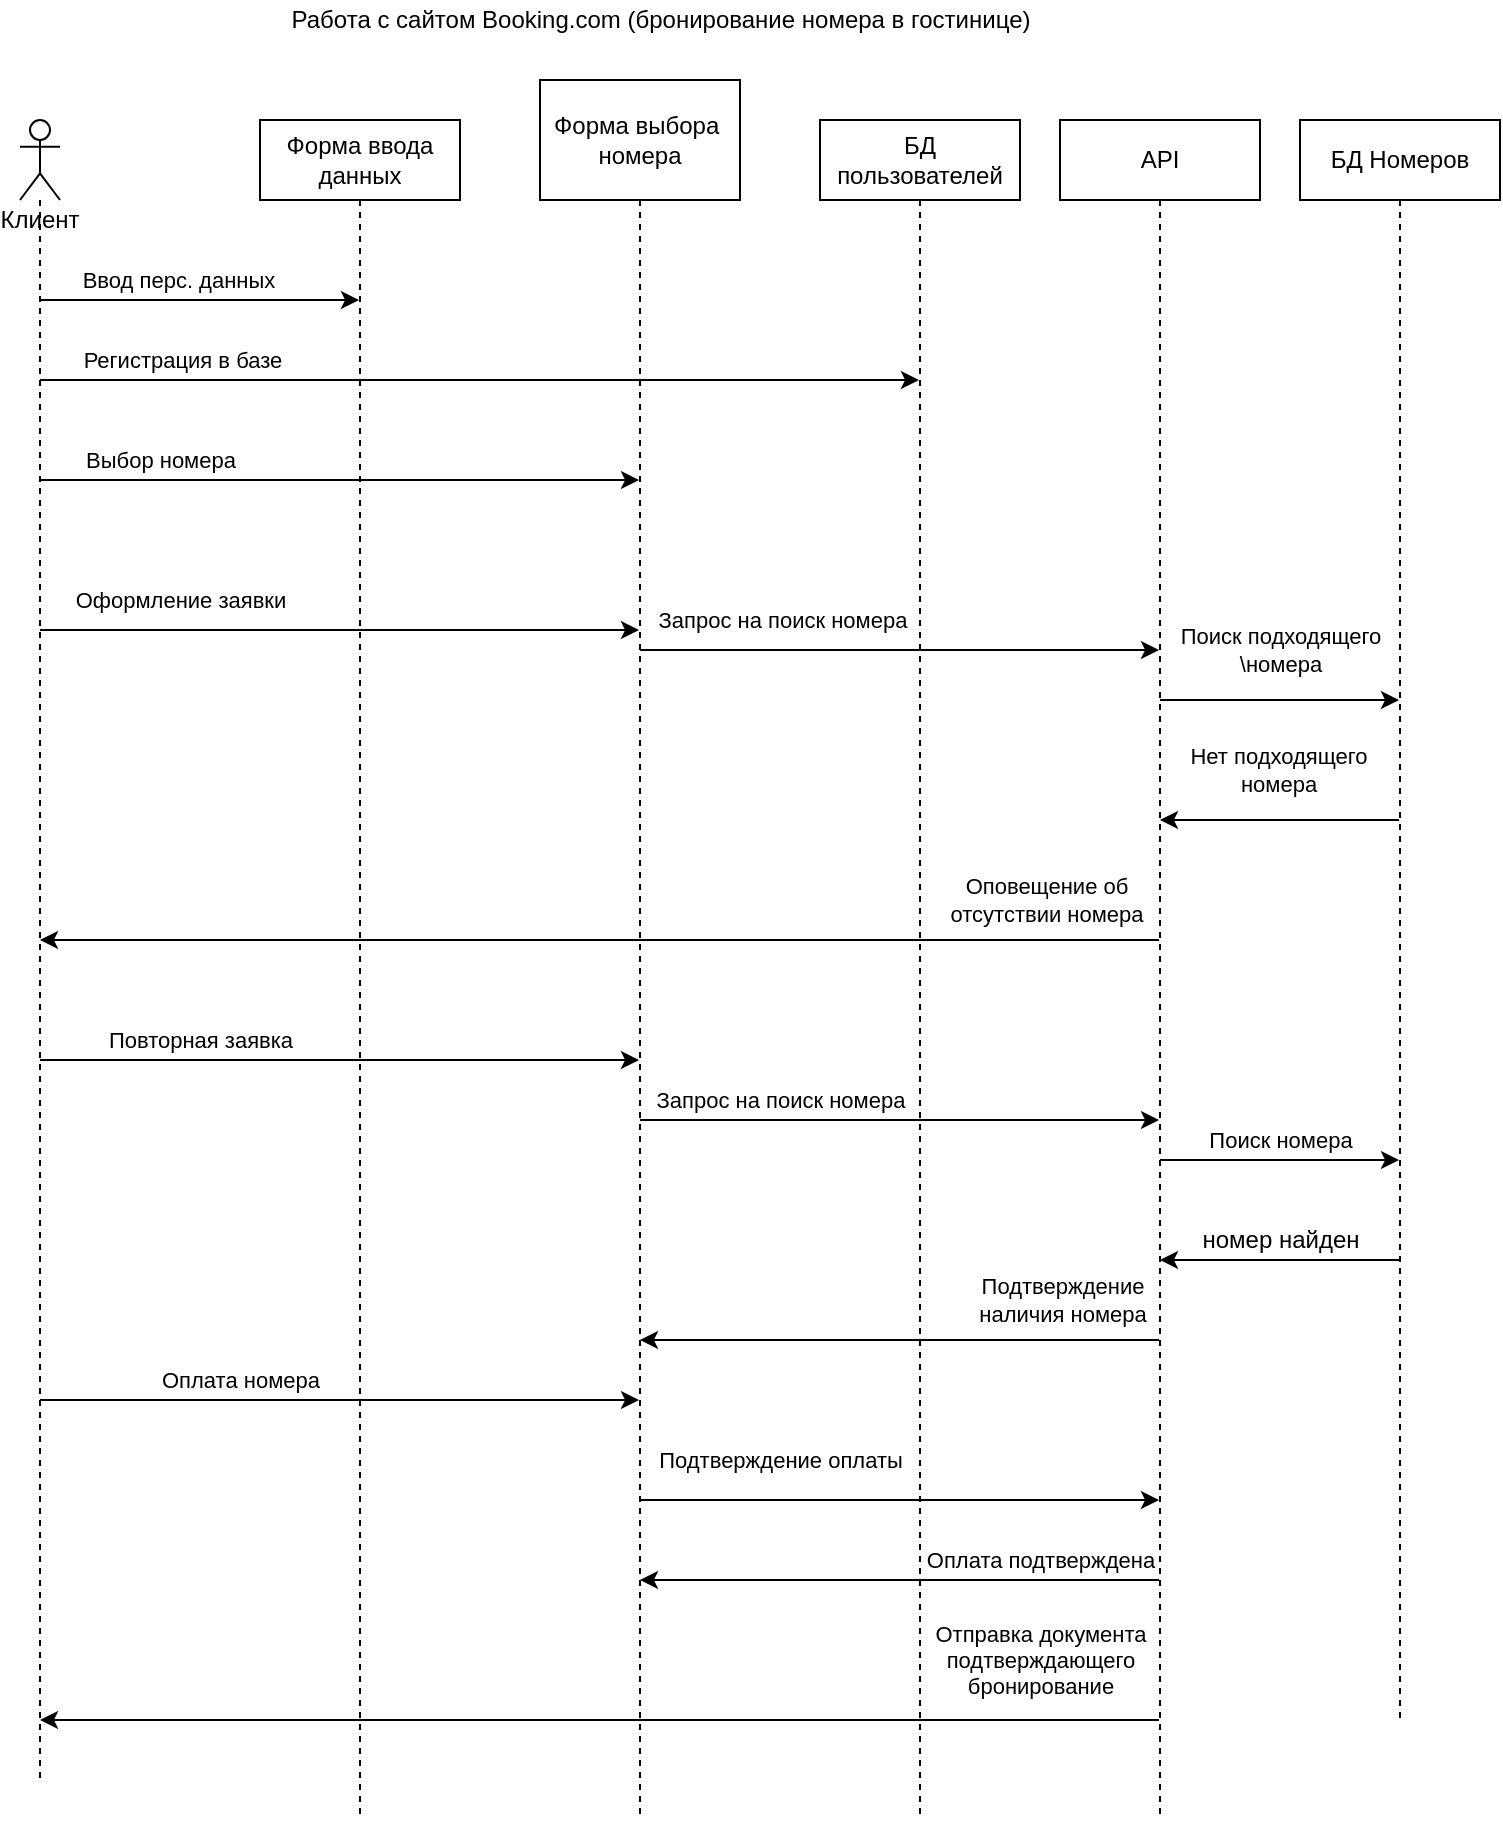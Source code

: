 <mxfile version="13.9.9" type="device"><diagram id="kgpKYQtTHZ0yAKxKKP6v" name="Page-1"><mxGraphModel dx="918" dy="550" grid="1" gridSize="10" guides="1" tooltips="1" connect="1" arrows="1" fold="1" page="1" pageScale="1" pageWidth="850" pageHeight="1100" math="0" shadow="0"><root><mxCell id="0"/><mxCell id="1" parent="0"/><mxCell id="qRkvqqhuKlVupceab6kx-3" value="Работа с сайтом Booking.com (бронирование номера в гостинице)" style="text;html=1;align=center;verticalAlign=middle;resizable=0;points=[];autosize=1;" vertex="1" parent="1"><mxGeometry x="190" width="380" height="20" as="geometry"/></mxCell><mxCell id="qRkvqqhuKlVupceab6kx-6" value="Форма ввода данных" style="shape=umlLifeline;perimeter=lifelinePerimeter;whiteSpace=wrap;html=1;container=1;collapsible=0;recursiveResize=0;outlineConnect=0;" vertex="1" parent="1"><mxGeometry x="180" y="60" width="100" height="850" as="geometry"/></mxCell><mxCell id="qRkvqqhuKlVupceab6kx-9" value="" style="edgeStyle=orthogonalEdgeStyle;rounded=0;orthogonalLoop=1;jettySize=auto;html=1;" edge="1" parent="1" source="qRkvqqhuKlVupceab6kx-8" target="qRkvqqhuKlVupceab6kx-6"><mxGeometry relative="1" as="geometry"><Array as="points"><mxPoint x="170" y="150"/><mxPoint x="170" y="150"/></Array></mxGeometry></mxCell><mxCell id="qRkvqqhuKlVupceab6kx-11" value="Ввод перс. данных" style="edgeLabel;html=1;align=center;verticalAlign=middle;resizable=0;points=[];" vertex="1" connectable="0" parent="qRkvqqhuKlVupceab6kx-9"><mxGeometry x="-0.144" y="-4" relative="1" as="geometry"><mxPoint y="-14" as="offset"/></mxGeometry></mxCell><mxCell id="qRkvqqhuKlVupceab6kx-19" style="edgeStyle=orthogonalEdgeStyle;rounded=0;orthogonalLoop=1;jettySize=auto;html=1;" edge="1" parent="1" source="qRkvqqhuKlVupceab6kx-8" target="qRkvqqhuKlVupceab6kx-17"><mxGeometry relative="1" as="geometry"><Array as="points"><mxPoint x="280" y="190"/><mxPoint x="280" y="190"/></Array></mxGeometry></mxCell><mxCell id="qRkvqqhuKlVupceab6kx-20" value="Регистрация в базе&lt;br&gt;" style="edgeLabel;html=1;align=center;verticalAlign=middle;resizable=0;points=[];" vertex="1" connectable="0" parent="qRkvqqhuKlVupceab6kx-19"><mxGeometry x="0.089" y="-2" relative="1" as="geometry"><mxPoint x="-168.5" y="-12" as="offset"/></mxGeometry></mxCell><mxCell id="qRkvqqhuKlVupceab6kx-23" value="" style="edgeStyle=orthogonalEdgeStyle;rounded=0;orthogonalLoop=1;jettySize=auto;html=1;" edge="1" parent="1" source="qRkvqqhuKlVupceab6kx-8" target="qRkvqqhuKlVupceab6kx-16"><mxGeometry relative="1" as="geometry"><Array as="points"><mxPoint x="280" y="240"/><mxPoint x="280" y="240"/></Array></mxGeometry></mxCell><mxCell id="qRkvqqhuKlVupceab6kx-24" value="Выбор номера" style="edgeLabel;html=1;align=center;verticalAlign=middle;resizable=0;points=[];" vertex="1" connectable="0" parent="qRkvqqhuKlVupceab6kx-23"><mxGeometry x="0.177" y="-2" relative="1" as="geometry"><mxPoint x="-116.5" y="-12" as="offset"/></mxGeometry></mxCell><mxCell id="qRkvqqhuKlVupceab6kx-25" value="" style="edgeStyle=orthogonalEdgeStyle;rounded=0;orthogonalLoop=1;jettySize=auto;html=1;" edge="1" parent="1" source="qRkvqqhuKlVupceab6kx-8" target="qRkvqqhuKlVupceab6kx-16"><mxGeometry relative="1" as="geometry"><Array as="points"><mxPoint x="130" y="315"/><mxPoint x="130" y="315"/></Array></mxGeometry></mxCell><mxCell id="qRkvqqhuKlVupceab6kx-26" value="Оформление заявки" style="edgeLabel;html=1;align=center;verticalAlign=middle;resizable=0;points=[];" vertex="1" connectable="0" parent="qRkvqqhuKlVupceab6kx-25"><mxGeometry x="-0.383" y="1" relative="1" as="geometry"><mxPoint x="-22.5" y="-14" as="offset"/></mxGeometry></mxCell><mxCell id="qRkvqqhuKlVupceab6kx-36" value="" style="edgeStyle=orthogonalEdgeStyle;rounded=0;orthogonalLoop=1;jettySize=auto;html=1;" edge="1" parent="1" source="qRkvqqhuKlVupceab6kx-8" target="qRkvqqhuKlVupceab6kx-16"><mxGeometry relative="1" as="geometry"><Array as="points"><mxPoint x="100" y="530"/><mxPoint x="100" y="530"/></Array></mxGeometry></mxCell><mxCell id="qRkvqqhuKlVupceab6kx-37" value="Повторная заявка" style="edgeLabel;html=1;align=center;verticalAlign=middle;resizable=0;points=[];" vertex="1" connectable="0" parent="qRkvqqhuKlVupceab6kx-36"><mxGeometry x="-0.216" y="2" relative="1" as="geometry"><mxPoint x="-37.5" y="-8" as="offset"/></mxGeometry></mxCell><mxCell id="qRkvqqhuKlVupceab6kx-49" value="" style="edgeStyle=orthogonalEdgeStyle;rounded=0;orthogonalLoop=1;jettySize=auto;html=1;" edge="1" parent="1" source="qRkvqqhuKlVupceab6kx-8" target="qRkvqqhuKlVupceab6kx-16"><mxGeometry relative="1" as="geometry"><Array as="points"><mxPoint x="230" y="700"/><mxPoint x="230" y="700"/></Array></mxGeometry></mxCell><mxCell id="qRkvqqhuKlVupceab6kx-50" value="Оплата номера" style="edgeLabel;html=1;align=center;verticalAlign=middle;resizable=0;points=[];" vertex="1" connectable="0" parent="qRkvqqhuKlVupceab6kx-49"><mxGeometry x="-0.15" y="-4" relative="1" as="geometry"><mxPoint x="-27.5" y="-14" as="offset"/></mxGeometry></mxCell><mxCell id="qRkvqqhuKlVupceab6kx-8" value="Клиент" style="shape=umlLifeline;participant=umlActor;perimeter=lifelinePerimeter;whiteSpace=wrap;html=1;container=1;collapsible=0;recursiveResize=0;verticalAlign=top;spacingTop=36;outlineConnect=0;align=center;" vertex="1" parent="1"><mxGeometry x="60" y="60" width="20" height="830" as="geometry"/></mxCell><mxCell id="qRkvqqhuKlVupceab6kx-28" value="" style="edgeStyle=orthogonalEdgeStyle;rounded=0;orthogonalLoop=1;jettySize=auto;html=1;" edge="1" parent="1" source="qRkvqqhuKlVupceab6kx-16" target="qRkvqqhuKlVupceab6kx-27"><mxGeometry relative="1" as="geometry"><Array as="points"><mxPoint x="460" y="325"/><mxPoint x="460" y="325"/></Array></mxGeometry></mxCell><mxCell id="qRkvqqhuKlVupceab6kx-29" value="Запрос на поиск номера" style="edgeLabel;html=1;align=center;verticalAlign=middle;resizable=0;points=[];" vertex="1" connectable="0" parent="qRkvqqhuKlVupceab6kx-28"><mxGeometry x="-0.196" y="1" relative="1" as="geometry"><mxPoint x="-33.5" y="-14" as="offset"/></mxGeometry></mxCell><mxCell id="qRkvqqhuKlVupceab6kx-38" style="edgeStyle=orthogonalEdgeStyle;rounded=0;orthogonalLoop=1;jettySize=auto;html=1;" edge="1" parent="1" source="qRkvqqhuKlVupceab6kx-16" target="qRkvqqhuKlVupceab6kx-27"><mxGeometry relative="1" as="geometry"><Array as="points"><mxPoint x="540" y="560"/><mxPoint x="540" y="560"/></Array></mxGeometry></mxCell><mxCell id="qRkvqqhuKlVupceab6kx-39" value="Запрос на поиск номера" style="edgeLabel;html=1;align=center;verticalAlign=middle;resizable=0;points=[];" vertex="1" connectable="0" parent="qRkvqqhuKlVupceab6kx-38"><mxGeometry x="0.358" y="1" relative="1" as="geometry"><mxPoint x="-106.5" y="-9" as="offset"/></mxGeometry></mxCell><mxCell id="qRkvqqhuKlVupceab6kx-51" value="" style="edgeStyle=orthogonalEdgeStyle;rounded=0;orthogonalLoop=1;jettySize=auto;html=1;" edge="1" parent="1" source="qRkvqqhuKlVupceab6kx-16" target="qRkvqqhuKlVupceab6kx-27"><mxGeometry relative="1" as="geometry"><Array as="points"><mxPoint x="570" y="750"/><mxPoint x="570" y="750"/></Array></mxGeometry></mxCell><mxCell id="qRkvqqhuKlVupceab6kx-52" value="Подтверждение оплаты" style="edgeLabel;html=1;align=center;verticalAlign=middle;resizable=0;points=[];" vertex="1" connectable="0" parent="qRkvqqhuKlVupceab6kx-51"><mxGeometry x="0.25" relative="1" as="geometry"><mxPoint x="-92.5" y="-20" as="offset"/></mxGeometry></mxCell><mxCell id="qRkvqqhuKlVupceab6kx-16" value="&lt;span&gt;Форма выбора&amp;nbsp;&lt;/span&gt;&lt;br&gt;&lt;span&gt;номера&lt;/span&gt;" style="shape=umlLifeline;perimeter=lifelinePerimeter;whiteSpace=wrap;html=1;container=1;collapsible=0;recursiveResize=0;outlineConnect=0;size=60;" vertex="1" parent="1"><mxGeometry x="320" y="40" width="100" height="870" as="geometry"/></mxCell><mxCell id="qRkvqqhuKlVupceab6kx-17" value="БД пользователей" style="shape=umlLifeline;perimeter=lifelinePerimeter;whiteSpace=wrap;html=1;container=1;collapsible=0;recursiveResize=0;outlineConnect=0;" vertex="1" parent="1"><mxGeometry x="460" y="60" width="100" height="850" as="geometry"/></mxCell><mxCell id="qRkvqqhuKlVupceab6kx-22" value="БД Номеров" style="shape=umlLifeline;perimeter=lifelinePerimeter;whiteSpace=wrap;html=1;container=1;collapsible=0;recursiveResize=0;outlineConnect=0;" vertex="1" parent="1"><mxGeometry x="700" y="60" width="100" height="800" as="geometry"/></mxCell><mxCell id="qRkvqqhuKlVupceab6kx-30" value="" style="edgeStyle=orthogonalEdgeStyle;rounded=0;orthogonalLoop=1;jettySize=auto;html=1;" edge="1" parent="1" source="qRkvqqhuKlVupceab6kx-27" target="qRkvqqhuKlVupceab6kx-22"><mxGeometry relative="1" as="geometry"><Array as="points"><mxPoint x="690" y="350"/><mxPoint x="690" y="350"/></Array></mxGeometry></mxCell><mxCell id="qRkvqqhuKlVupceab6kx-31" value="Поиск подходящего &lt;br&gt;\номера" style="edgeLabel;html=1;align=center;verticalAlign=middle;resizable=0;points=[];" vertex="1" connectable="0" parent="qRkvqqhuKlVupceab6kx-30"><mxGeometry x="0.381" y="-5" relative="1" as="geometry"><mxPoint x="-22.5" y="-30" as="offset"/></mxGeometry></mxCell><mxCell id="qRkvqqhuKlVupceab6kx-40" style="edgeStyle=orthogonalEdgeStyle;rounded=0;orthogonalLoop=1;jettySize=auto;html=1;" edge="1" parent="1" source="qRkvqqhuKlVupceab6kx-27" target="qRkvqqhuKlVupceab6kx-22"><mxGeometry relative="1" as="geometry"><Array as="points"><mxPoint x="690" y="580"/><mxPoint x="690" y="580"/></Array></mxGeometry></mxCell><mxCell id="qRkvqqhuKlVupceab6kx-41" value="Поиск номера" style="edgeLabel;html=1;align=center;verticalAlign=middle;resizable=0;points=[];" vertex="1" connectable="0" parent="qRkvqqhuKlVupceab6kx-40"><mxGeometry x="0.175" y="-5" relative="1" as="geometry"><mxPoint x="-10.5" y="-15" as="offset"/></mxGeometry></mxCell><mxCell id="qRkvqqhuKlVupceab6kx-27" value="API" style="shape=umlLifeline;perimeter=lifelinePerimeter;whiteSpace=wrap;html=1;container=1;collapsible=0;recursiveResize=0;outlineConnect=0;" vertex="1" parent="1"><mxGeometry x="580" y="60" width="100" height="850" as="geometry"/></mxCell><mxCell id="qRkvqqhuKlVupceab6kx-32" value="" style="endArrow=classic;html=1;" edge="1" parent="1" source="qRkvqqhuKlVupceab6kx-22" target="qRkvqqhuKlVupceab6kx-27"><mxGeometry width="50" height="50" relative="1" as="geometry"><mxPoint x="460" y="470" as="sourcePoint"/><mxPoint x="510" y="420" as="targetPoint"/><Array as="points"><mxPoint x="730" y="410"/><mxPoint x="690" y="410"/><mxPoint x="650" y="410"/></Array></mxGeometry></mxCell><mxCell id="qRkvqqhuKlVupceab6kx-33" value="Нет подходящего &lt;br&gt;номера" style="edgeLabel;html=1;align=center;verticalAlign=middle;resizable=0;points=[];" vertex="1" connectable="0" parent="qRkvqqhuKlVupceab6kx-32"><mxGeometry x="0.025" relative="1" as="geometry"><mxPoint y="-25" as="offset"/></mxGeometry></mxCell><mxCell id="qRkvqqhuKlVupceab6kx-34" value="" style="endArrow=classic;html=1;" edge="1" parent="1" source="qRkvqqhuKlVupceab6kx-27"><mxGeometry width="50" height="50" relative="1" as="geometry"><mxPoint x="460" y="570" as="sourcePoint"/><mxPoint x="70" y="470" as="targetPoint"/></mxGeometry></mxCell><mxCell id="qRkvqqhuKlVupceab6kx-35" value="Оповещение об &lt;br&gt;отсутствии номера" style="edgeLabel;html=1;align=center;verticalAlign=middle;resizable=0;points=[];" vertex="1" connectable="0" parent="qRkvqqhuKlVupceab6kx-34"><mxGeometry x="-0.66" y="5" relative="1" as="geometry"><mxPoint x="38.5" y="-25" as="offset"/></mxGeometry></mxCell><mxCell id="qRkvqqhuKlVupceab6kx-42" value="" style="endArrow=classic;html=1;" edge="1" parent="1" source="qRkvqqhuKlVupceab6kx-22" target="qRkvqqhuKlVupceab6kx-27"><mxGeometry width="50" height="50" relative="1" as="geometry"><mxPoint x="460" y="760" as="sourcePoint"/><mxPoint x="690" y="640" as="targetPoint"/><Array as="points"><mxPoint x="730" y="630"/><mxPoint x="700" y="630"/></Array></mxGeometry></mxCell><mxCell id="qRkvqqhuKlVupceab6kx-43" value="номер найден" style="text;html=1;align=center;verticalAlign=middle;resizable=0;points=[];autosize=1;" vertex="1" parent="1"><mxGeometry x="645" y="610" width="90" height="20" as="geometry"/></mxCell><mxCell id="qRkvqqhuKlVupceab6kx-45" value="" style="endArrow=classic;html=1;" edge="1" parent="1" source="qRkvqqhuKlVupceab6kx-27" target="qRkvqqhuKlVupceab6kx-16"><mxGeometry width="50" height="50" relative="1" as="geometry"><mxPoint x="560" y="780" as="sourcePoint"/><mxPoint x="370" y="710" as="targetPoint"/><Array as="points"><mxPoint x="450" y="670"/></Array></mxGeometry></mxCell><mxCell id="qRkvqqhuKlVupceab6kx-46" value="Подтверждение &lt;br&gt;наличия номера" style="edgeLabel;html=1;align=center;verticalAlign=middle;resizable=0;points=[];" vertex="1" connectable="0" parent="qRkvqqhuKlVupceab6kx-45"><mxGeometry x="0.191" relative="1" as="geometry"><mxPoint x="105.5" y="-20" as="offset"/></mxGeometry></mxCell><mxCell id="qRkvqqhuKlVupceab6kx-53" value="" style="endArrow=classic;html=1;" edge="1" parent="1" source="qRkvqqhuKlVupceab6kx-27" target="qRkvqqhuKlVupceab6kx-16"><mxGeometry width="50" height="50" relative="1" as="geometry"><mxPoint x="460" y="750" as="sourcePoint"/><mxPoint x="430" y="790" as="targetPoint"/><Array as="points"><mxPoint x="480" y="790"/></Array></mxGeometry></mxCell><mxCell id="qRkvqqhuKlVupceab6kx-54" value="Оплата подтверждена" style="edgeLabel;html=1;align=center;verticalAlign=middle;resizable=0;points=[];" vertex="1" connectable="0" parent="qRkvqqhuKlVupceab6kx-53"><mxGeometry x="-0.353" y="3" relative="1" as="geometry"><mxPoint x="24.5" y="-13" as="offset"/></mxGeometry></mxCell><mxCell id="qRkvqqhuKlVupceab6kx-55" value="" style="endArrow=classic;html=1;" edge="1" parent="1" source="qRkvqqhuKlVupceab6kx-27" target="qRkvqqhuKlVupceab6kx-8"><mxGeometry width="50" height="50" relative="1" as="geometry"><mxPoint x="460" y="850" as="sourcePoint"/><mxPoint x="30" y="800" as="targetPoint"/><Array as="points"><mxPoint x="330" y="860"/></Array></mxGeometry></mxCell><mxCell id="qRkvqqhuKlVupceab6kx-56" value="Отправка документа&lt;br&gt;подтверждающего &lt;br&gt;бронирование" style="edgeLabel;html=1;align=center;verticalAlign=middle;resizable=0;points=[];" vertex="1" connectable="0" parent="qRkvqqhuKlVupceab6kx-55"><mxGeometry x="-0.766" y="3" relative="1" as="geometry"><mxPoint x="5.5" y="-33" as="offset"/></mxGeometry></mxCell></root></mxGraphModel></diagram></mxfile>
